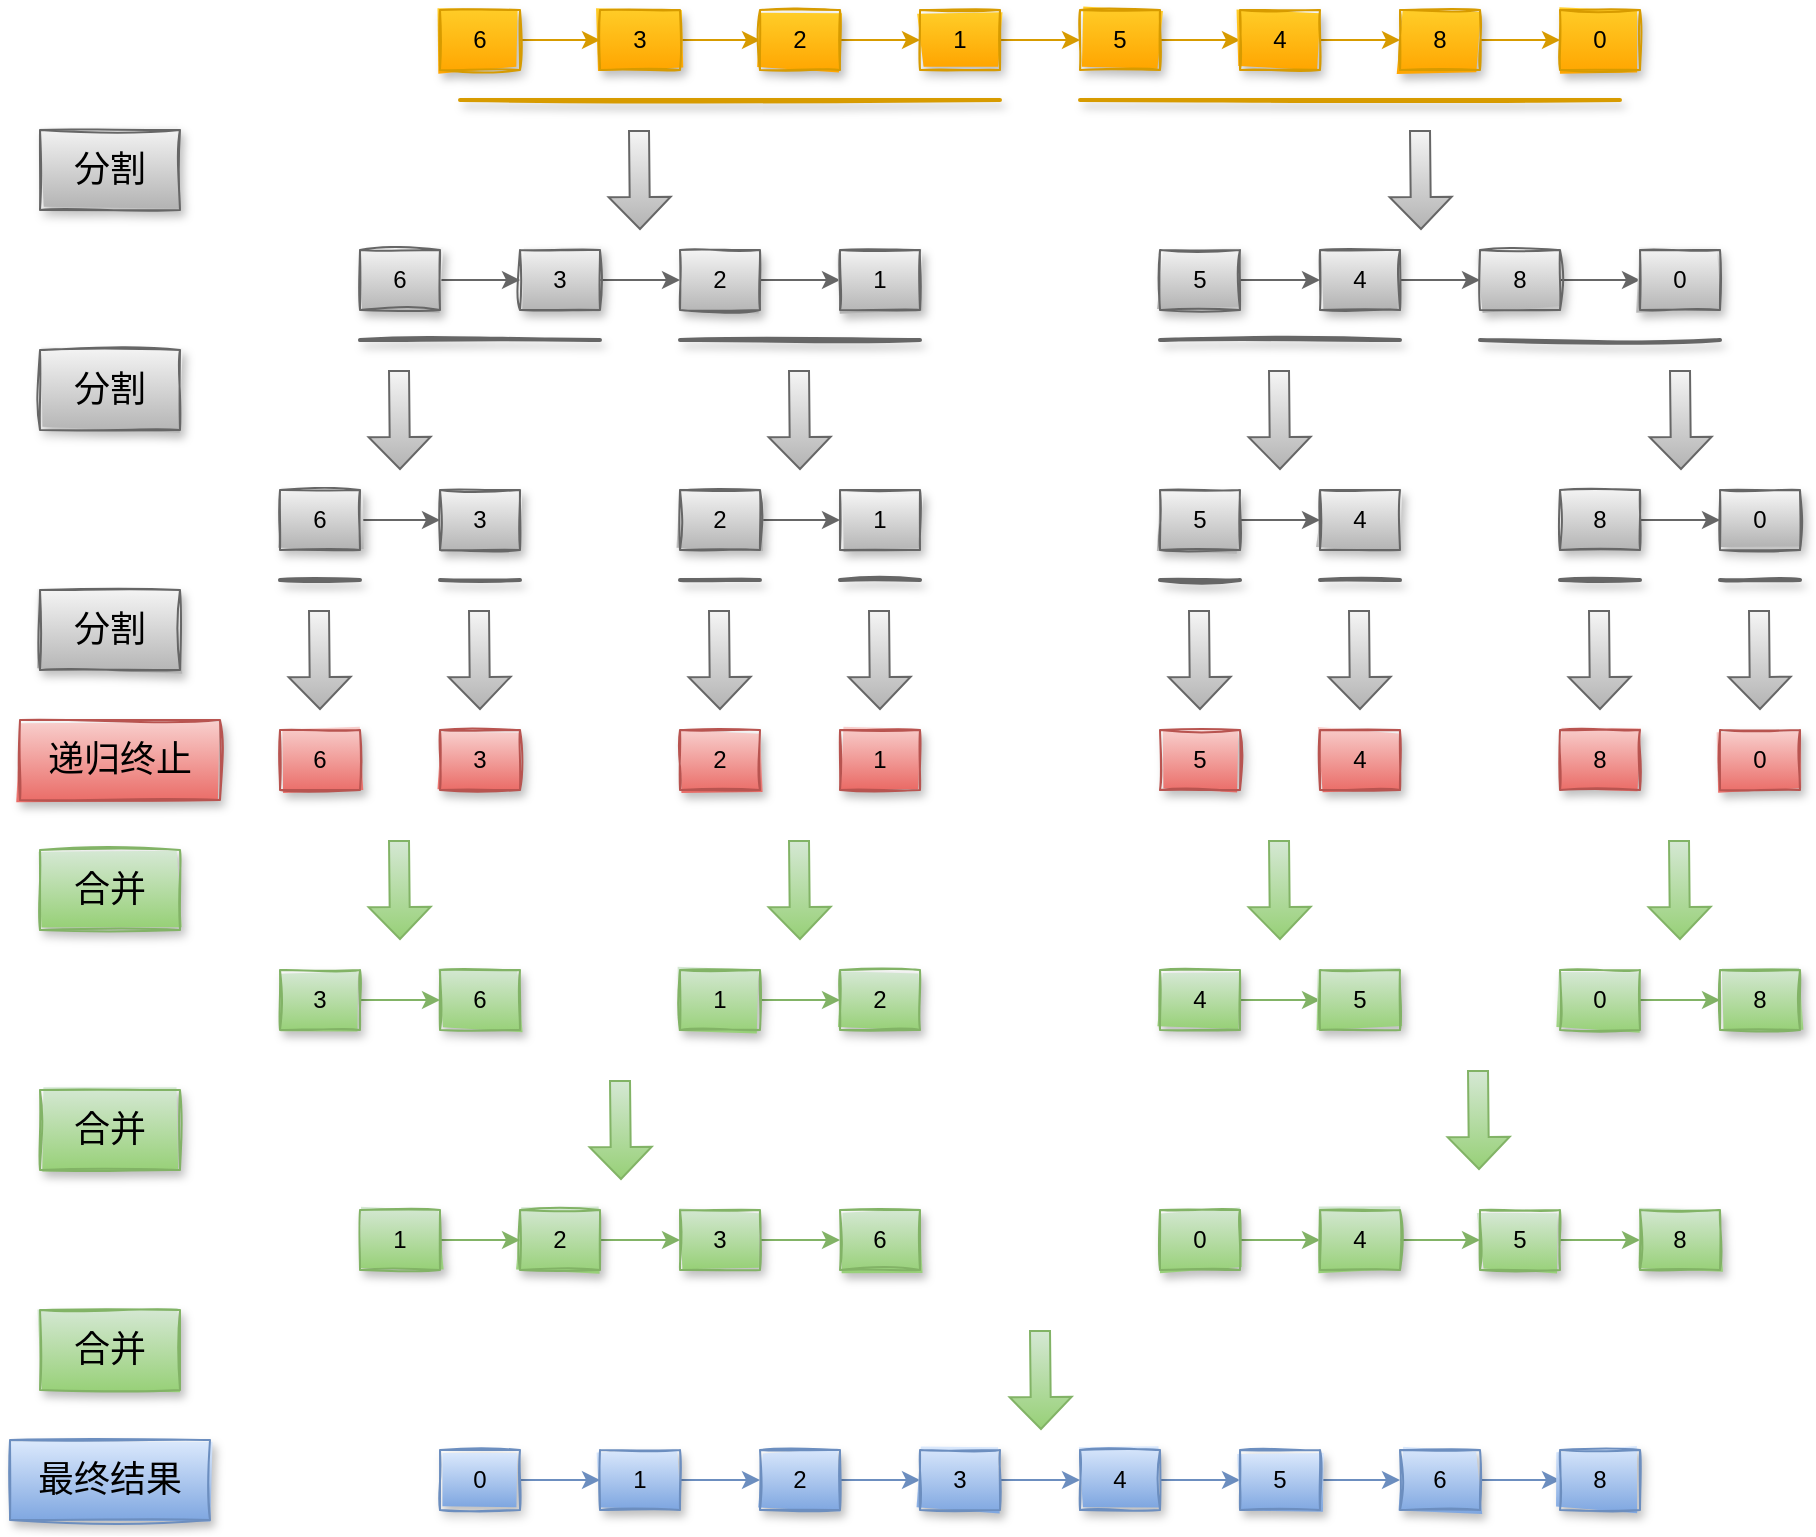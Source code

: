 <mxfile version="15.9.1" type="github">
  <diagram id="1ukmui94cVdeeKyJZYyh" name="第 1 页">
    <mxGraphModel dx="1869" dy="557" grid="1" gridSize="10" guides="1" tooltips="1" connect="1" arrows="1" fold="1" page="1" pageScale="1" pageWidth="827" pageHeight="1169" math="0" shadow="0">
      <root>
        <mxCell id="0" />
        <mxCell id="1" parent="0" />
        <mxCell id="nsWa5MvO--46jtUWladC-15" value="" style="edgeStyle=orthogonalEdgeStyle;rounded=0;orthogonalLoop=1;jettySize=auto;html=1;fillColor=#ffcd28;gradientColor=#ffa500;strokeColor=#d79b00;" edge="1" parent="1" source="nsWa5MvO--46jtUWladC-13" target="nsWa5MvO--46jtUWladC-14">
          <mxGeometry relative="1" as="geometry" />
        </mxCell>
        <mxCell id="nsWa5MvO--46jtUWladC-13" value="3" style="rounded=0;whiteSpace=wrap;html=1;shadow=1;glass=0;sketch=1;fillColor=#ffcd28;gradientColor=#ffa500;strokeColor=#d79b00;" vertex="1" parent="1">
          <mxGeometry x="240" y="40" width="40" height="30" as="geometry" />
        </mxCell>
        <mxCell id="nsWa5MvO--46jtUWladC-17" value="" style="edgeStyle=orthogonalEdgeStyle;rounded=0;orthogonalLoop=1;jettySize=auto;html=1;fillColor=#ffcd28;gradientColor=#ffa500;strokeColor=#d79b00;" edge="1" parent="1" source="nsWa5MvO--46jtUWladC-14" target="nsWa5MvO--46jtUWladC-16">
          <mxGeometry relative="1" as="geometry" />
        </mxCell>
        <mxCell id="nsWa5MvO--46jtUWladC-14" value="2" style="rounded=0;whiteSpace=wrap;html=1;shadow=1;glass=0;sketch=1;fillColor=#ffcd28;gradientColor=#ffa500;strokeColor=#d79b00;" vertex="1" parent="1">
          <mxGeometry x="320" y="40" width="40" height="30" as="geometry" />
        </mxCell>
        <mxCell id="nsWa5MvO--46jtUWladC-19" value="" style="edgeStyle=orthogonalEdgeStyle;rounded=0;orthogonalLoop=1;jettySize=auto;html=1;fillColor=#ffcd28;gradientColor=#ffa500;strokeColor=#d79b00;" edge="1" parent="1" source="nsWa5MvO--46jtUWladC-16" target="nsWa5MvO--46jtUWladC-18">
          <mxGeometry relative="1" as="geometry" />
        </mxCell>
        <mxCell id="nsWa5MvO--46jtUWladC-16" value="1" style="rounded=0;whiteSpace=wrap;html=1;shadow=1;glass=0;sketch=1;fillColor=#ffcd28;gradientColor=#ffa500;strokeColor=#d79b00;" vertex="1" parent="1">
          <mxGeometry x="400" y="40" width="40" height="30" as="geometry" />
        </mxCell>
        <mxCell id="nsWa5MvO--46jtUWladC-22" value="" style="edgeStyle=orthogonalEdgeStyle;rounded=0;orthogonalLoop=1;jettySize=auto;html=1;fillColor=#ffcd28;gradientColor=#ffa500;strokeColor=#d79b00;" edge="1" parent="1" source="nsWa5MvO--46jtUWladC-18" target="nsWa5MvO--46jtUWladC-21">
          <mxGeometry relative="1" as="geometry" />
        </mxCell>
        <mxCell id="nsWa5MvO--46jtUWladC-18" value="5" style="rounded=0;whiteSpace=wrap;html=1;shadow=1;glass=0;sketch=1;fillColor=#ffcd28;gradientColor=#ffa500;strokeColor=#d79b00;" vertex="1" parent="1">
          <mxGeometry x="480" y="40" width="40" height="30" as="geometry" />
        </mxCell>
        <mxCell id="nsWa5MvO--46jtUWladC-24" value="" style="edgeStyle=orthogonalEdgeStyle;rounded=0;orthogonalLoop=1;jettySize=auto;html=1;fillColor=#ffcd28;gradientColor=#ffa500;strokeColor=#d79b00;" edge="1" parent="1" source="nsWa5MvO--46jtUWladC-21" target="nsWa5MvO--46jtUWladC-23">
          <mxGeometry relative="1" as="geometry" />
        </mxCell>
        <mxCell id="nsWa5MvO--46jtUWladC-21" value="4" style="rounded=0;whiteSpace=wrap;html=1;shadow=1;glass=0;sketch=1;fillColor=#ffcd28;gradientColor=#ffa500;strokeColor=#d79b00;" vertex="1" parent="1">
          <mxGeometry x="560" y="40" width="40" height="30" as="geometry" />
        </mxCell>
        <mxCell id="nsWa5MvO--46jtUWladC-126" value="" style="edgeStyle=none;rounded=0;orthogonalLoop=1;jettySize=auto;html=1;fontSize=18;startArrow=none;startFill=0;fillColor=#ffcd28;gradientColor=#ffa500;strokeColor=#d79b00;" edge="1" parent="1" source="nsWa5MvO--46jtUWladC-23" target="nsWa5MvO--46jtUWladC-125">
          <mxGeometry relative="1" as="geometry" />
        </mxCell>
        <mxCell id="nsWa5MvO--46jtUWladC-23" value="8" style="rounded=0;whiteSpace=wrap;html=1;shadow=1;glass=0;sketch=1;fillColor=#ffcd28;gradientColor=#ffa500;strokeColor=#d79b00;" vertex="1" parent="1">
          <mxGeometry x="640" y="40" width="40" height="30" as="geometry" />
        </mxCell>
        <mxCell id="nsWa5MvO--46jtUWladC-25" value="" style="edgeStyle=orthogonalEdgeStyle;rounded=0;orthogonalLoop=1;jettySize=auto;html=1;fillColor=#f5f5f5;gradientColor=#b3b3b3;strokeColor=#666666;" edge="1" parent="1" source="nsWa5MvO--46jtUWladC-26" target="nsWa5MvO--46jtUWladC-28">
          <mxGeometry relative="1" as="geometry" />
        </mxCell>
        <mxCell id="nsWa5MvO--46jtUWladC-26" value="3" style="rounded=0;whiteSpace=wrap;html=1;shadow=1;glass=0;sketch=1;fillColor=#f5f5f5;gradientColor=#b3b3b3;strokeColor=#666666;" vertex="1" parent="1">
          <mxGeometry x="200" y="160" width="40" height="30" as="geometry" />
        </mxCell>
        <mxCell id="nsWa5MvO--46jtUWladC-27" value="" style="edgeStyle=orthogonalEdgeStyle;rounded=0;orthogonalLoop=1;jettySize=auto;html=1;fillColor=#f5f5f5;gradientColor=#b3b3b3;strokeColor=#666666;" edge="1" parent="1" source="nsWa5MvO--46jtUWladC-28" target="nsWa5MvO--46jtUWladC-29">
          <mxGeometry relative="1" as="geometry" />
        </mxCell>
        <mxCell id="nsWa5MvO--46jtUWladC-28" value="2" style="rounded=0;whiteSpace=wrap;html=1;shadow=1;glass=0;sketch=1;fillColor=#f5f5f5;gradientColor=#b3b3b3;strokeColor=#666666;" vertex="1" parent="1">
          <mxGeometry x="280" y="160" width="40" height="30" as="geometry" />
        </mxCell>
        <mxCell id="nsWa5MvO--46jtUWladC-29" value="1" style="rounded=0;whiteSpace=wrap;html=1;shadow=1;glass=0;sketch=1;fillColor=#f5f5f5;gradientColor=#b3b3b3;strokeColor=#666666;" vertex="1" parent="1">
          <mxGeometry x="360" y="160" width="40" height="30" as="geometry" />
        </mxCell>
        <mxCell id="nsWa5MvO--46jtUWladC-30" value="" style="edgeStyle=orthogonalEdgeStyle;rounded=0;orthogonalLoop=1;jettySize=auto;html=1;fillColor=#f5f5f5;gradientColor=#b3b3b3;strokeColor=#666666;" edge="1" parent="1" source="nsWa5MvO--46jtUWladC-31" target="nsWa5MvO--46jtUWladC-33">
          <mxGeometry relative="1" as="geometry" />
        </mxCell>
        <mxCell id="nsWa5MvO--46jtUWladC-31" value="5" style="rounded=0;whiteSpace=wrap;html=1;shadow=1;glass=0;sketch=1;fillColor=#f5f5f5;gradientColor=#b3b3b3;strokeColor=#666666;" vertex="1" parent="1">
          <mxGeometry x="520" y="160" width="40" height="30" as="geometry" />
        </mxCell>
        <mxCell id="nsWa5MvO--46jtUWladC-32" value="" style="edgeStyle=orthogonalEdgeStyle;rounded=0;orthogonalLoop=1;jettySize=auto;html=1;fillColor=#f5f5f5;gradientColor=#b3b3b3;strokeColor=#666666;" edge="1" parent="1" source="nsWa5MvO--46jtUWladC-33" target="nsWa5MvO--46jtUWladC-34">
          <mxGeometry relative="1" as="geometry" />
        </mxCell>
        <mxCell id="nsWa5MvO--46jtUWladC-33" value="4" style="rounded=0;whiteSpace=wrap;html=1;shadow=1;glass=0;sketch=1;fillColor=#f5f5f5;gradientColor=#b3b3b3;strokeColor=#666666;" vertex="1" parent="1">
          <mxGeometry x="600" y="160" width="40" height="30" as="geometry" />
        </mxCell>
        <mxCell id="nsWa5MvO--46jtUWladC-139" value="" style="edgeStyle=none;rounded=0;orthogonalLoop=1;jettySize=auto;html=1;fontSize=18;startArrow=none;startFill=0;fillColor=#f5f5f5;gradientColor=#b3b3b3;strokeColor=#666666;" edge="1" parent="1" source="nsWa5MvO--46jtUWladC-34" target="nsWa5MvO--46jtUWladC-138">
          <mxGeometry relative="1" as="geometry" />
        </mxCell>
        <mxCell id="nsWa5MvO--46jtUWladC-34" value="8" style="rounded=0;whiteSpace=wrap;html=1;shadow=1;glass=0;sketch=1;fillColor=#f5f5f5;gradientColor=#b3b3b3;strokeColor=#666666;" vertex="1" parent="1">
          <mxGeometry x="680" y="160" width="40" height="30" as="geometry" />
        </mxCell>
        <mxCell id="nsWa5MvO--46jtUWladC-36" value="" style="line;strokeWidth=2;html=1;rounded=0;shadow=1;glass=0;sketch=1;fillColor=#ffcd28;gradientColor=#ffa500;strokeColor=#d79b00;" vertex="1" parent="1">
          <mxGeometry x="170" y="80" width="270" height="10" as="geometry" />
        </mxCell>
        <mxCell id="nsWa5MvO--46jtUWladC-37" value="" style="line;strokeWidth=2;html=1;rounded=0;shadow=1;glass=0;sketch=1;fillColor=#ffcd28;gradientColor=#ffa500;strokeColor=#d79b00;" vertex="1" parent="1">
          <mxGeometry x="480" y="80" width="270" height="10" as="geometry" />
        </mxCell>
        <mxCell id="nsWa5MvO--46jtUWladC-40" value="" style="line;strokeWidth=2;html=1;rounded=0;shadow=1;glass=0;sketch=1;fillColor=#f5f5f5;gradientColor=#b3b3b3;strokeColor=#666666;" vertex="1" parent="1">
          <mxGeometry x="120" y="200" width="120" height="10" as="geometry" />
        </mxCell>
        <mxCell id="nsWa5MvO--46jtUWladC-43" value="" style="line;strokeWidth=2;html=1;rounded=0;shadow=1;glass=0;sketch=1;fillColor=#f5f5f5;gradientColor=#b3b3b3;strokeColor=#666666;" vertex="1" parent="1">
          <mxGeometry x="520" y="200" width="120" height="10" as="geometry" />
        </mxCell>
        <mxCell id="nsWa5MvO--46jtUWladC-112" value="&lt;font style=&quot;font-size: 18px&quot;&gt;分割&lt;/font&gt;" style="text;html=1;strokeColor=#666666;fillColor=#f5f5f5;align=center;verticalAlign=middle;whiteSpace=wrap;rounded=0;shadow=1;glass=0;sketch=1;gradientColor=#b3b3b3;" vertex="1" parent="1">
          <mxGeometry x="-40" y="100" width="70" height="40" as="geometry" />
        </mxCell>
        <mxCell id="nsWa5MvO--46jtUWladC-125" value="0" style="rounded=0;whiteSpace=wrap;html=1;shadow=1;glass=0;sketch=1;fillColor=#ffcd28;gradientColor=#ffa500;strokeColor=#d79b00;" vertex="1" parent="1">
          <mxGeometry x="720" y="40" width="40" height="30" as="geometry" />
        </mxCell>
        <mxCell id="nsWa5MvO--46jtUWladC-134" style="edgeStyle=none;rounded=0;orthogonalLoop=1;jettySize=auto;html=1;exitX=1;exitY=0.5;exitDx=0;exitDy=0;entryX=0;entryY=0.5;entryDx=0;entryDy=0;fontSize=18;startArrow=none;startFill=0;fillColor=#ffcd28;gradientColor=#ffa500;strokeColor=#d79b00;" edge="1" parent="1" source="nsWa5MvO--46jtUWladC-127" target="nsWa5MvO--46jtUWladC-13">
          <mxGeometry relative="1" as="geometry" />
        </mxCell>
        <mxCell id="nsWa5MvO--46jtUWladC-127" value="6" style="rounded=0;whiteSpace=wrap;html=1;shadow=1;glass=0;sketch=1;fillColor=#ffcd28;gradientColor=#ffa500;strokeColor=#d79b00;" vertex="1" parent="1">
          <mxGeometry x="160" y="40" width="40" height="30" as="geometry" />
        </mxCell>
        <mxCell id="nsWa5MvO--46jtUWladC-135" style="edgeStyle=none;rounded=0;orthogonalLoop=1;jettySize=auto;html=1;exitX=1;exitY=0.5;exitDx=0;exitDy=0;entryX=0;entryY=0.5;entryDx=0;entryDy=0;fontSize=18;startArrow=none;startFill=0;fillColor=#f5f5f5;gradientColor=#b3b3b3;strokeColor=#666666;" edge="1" parent="1" source="nsWa5MvO--46jtUWladC-131" target="nsWa5MvO--46jtUWladC-26">
          <mxGeometry relative="1" as="geometry" />
        </mxCell>
        <mxCell id="nsWa5MvO--46jtUWladC-131" value="6" style="rounded=0;whiteSpace=wrap;html=1;shadow=1;glass=0;sketch=1;fillColor=#f5f5f5;gradientColor=#b3b3b3;strokeColor=#666666;" vertex="1" parent="1">
          <mxGeometry x="120" y="160" width="40" height="30" as="geometry" />
        </mxCell>
        <mxCell id="nsWa5MvO--46jtUWladC-137" value="" style="line;strokeWidth=2;html=1;rounded=0;shadow=1;glass=0;sketch=1;fillColor=#f5f5f5;gradientColor=#b3b3b3;strokeColor=#666666;" vertex="1" parent="1">
          <mxGeometry x="280" y="200" width="120" height="10" as="geometry" />
        </mxCell>
        <mxCell id="nsWa5MvO--46jtUWladC-138" value="0" style="rounded=0;whiteSpace=wrap;html=1;shadow=1;glass=0;sketch=1;fillColor=#f5f5f5;gradientColor=#b3b3b3;strokeColor=#666666;" vertex="1" parent="1">
          <mxGeometry x="760" y="160" width="40" height="30" as="geometry" />
        </mxCell>
        <mxCell id="nsWa5MvO--46jtUWladC-140" value="" style="line;strokeWidth=2;html=1;rounded=0;shadow=1;glass=0;sketch=1;fillColor=#f5f5f5;gradientColor=#b3b3b3;strokeColor=#666666;" vertex="1" parent="1">
          <mxGeometry x="680" y="200" width="120" height="10" as="geometry" />
        </mxCell>
        <mxCell id="nsWa5MvO--46jtUWladC-141" value="3" style="rounded=0;whiteSpace=wrap;html=1;shadow=1;glass=0;sketch=1;fillColor=#f5f5f5;gradientColor=#b3b3b3;strokeColor=#666666;" vertex="1" parent="1">
          <mxGeometry x="160" y="280" width="40" height="30" as="geometry" />
        </mxCell>
        <mxCell id="nsWa5MvO--46jtUWladC-142" value="" style="line;strokeWidth=2;html=1;rounded=0;shadow=1;glass=0;sketch=1;fillColor=#f5f5f5;gradientColor=#b3b3b3;strokeColor=#666666;" vertex="1" parent="1">
          <mxGeometry x="80" y="320" width="40" height="10" as="geometry" />
        </mxCell>
        <mxCell id="nsWa5MvO--46jtUWladC-143" style="edgeStyle=none;rounded=0;orthogonalLoop=1;jettySize=auto;html=1;exitX=1;exitY=0.5;exitDx=0;exitDy=0;entryX=0;entryY=0.5;entryDx=0;entryDy=0;fontSize=18;startArrow=none;startFill=0;fillColor=#f5f5f5;gradientColor=#b3b3b3;strokeColor=#666666;" edge="1" parent="1" source="nsWa5MvO--46jtUWladC-144" target="nsWa5MvO--46jtUWladC-141">
          <mxGeometry relative="1" as="geometry" />
        </mxCell>
        <mxCell id="nsWa5MvO--46jtUWladC-144" value="6" style="rounded=0;whiteSpace=wrap;html=1;shadow=1;glass=0;sketch=1;fillColor=#f5f5f5;gradientColor=#b3b3b3;strokeColor=#666666;" vertex="1" parent="1">
          <mxGeometry x="80" y="280" width="40" height="30" as="geometry" />
        </mxCell>
        <mxCell id="nsWa5MvO--46jtUWladC-145" value="" style="edgeStyle=orthogonalEdgeStyle;rounded=0;orthogonalLoop=1;jettySize=auto;html=1;fillColor=#f5f5f5;gradientColor=#b3b3b3;strokeColor=#666666;" edge="1" parent="1" source="nsWa5MvO--46jtUWladC-146" target="nsWa5MvO--46jtUWladC-147">
          <mxGeometry relative="1" as="geometry" />
        </mxCell>
        <mxCell id="nsWa5MvO--46jtUWladC-146" value="2" style="rounded=0;whiteSpace=wrap;html=1;shadow=1;glass=0;sketch=1;fillColor=#f5f5f5;gradientColor=#b3b3b3;strokeColor=#666666;" vertex="1" parent="1">
          <mxGeometry x="280" y="280" width="40" height="30" as="geometry" />
        </mxCell>
        <mxCell id="nsWa5MvO--46jtUWladC-147" value="1" style="rounded=0;whiteSpace=wrap;html=1;shadow=1;glass=0;sketch=1;fillColor=#f5f5f5;gradientColor=#b3b3b3;strokeColor=#666666;" vertex="1" parent="1">
          <mxGeometry x="360" y="280" width="40" height="30" as="geometry" />
        </mxCell>
        <mxCell id="nsWa5MvO--46jtUWladC-149" value="" style="edgeStyle=none;rounded=0;orthogonalLoop=1;jettySize=auto;html=1;fontSize=18;startArrow=none;startFill=0;fillColor=#f5f5f5;gradientColor=#b3b3b3;strokeColor=#666666;" edge="1" parent="1" source="nsWa5MvO--46jtUWladC-150" target="nsWa5MvO--46jtUWladC-151">
          <mxGeometry relative="1" as="geometry" />
        </mxCell>
        <mxCell id="nsWa5MvO--46jtUWladC-150" value="8" style="rounded=0;whiteSpace=wrap;html=1;shadow=1;glass=0;sketch=1;fillColor=#f5f5f5;gradientColor=#b3b3b3;strokeColor=#666666;" vertex="1" parent="1">
          <mxGeometry x="720" y="280" width="40" height="30" as="geometry" />
        </mxCell>
        <mxCell id="nsWa5MvO--46jtUWladC-151" value="0" style="rounded=0;whiteSpace=wrap;html=1;shadow=1;glass=0;sketch=1;fillColor=#f5f5f5;gradientColor=#b3b3b3;strokeColor=#666666;" vertex="1" parent="1">
          <mxGeometry x="800" y="280" width="40" height="30" as="geometry" />
        </mxCell>
        <mxCell id="nsWa5MvO--46jtUWladC-153" value="" style="edgeStyle=orthogonalEdgeStyle;rounded=0;orthogonalLoop=1;jettySize=auto;html=1;fillColor=#f5f5f5;gradientColor=#b3b3b3;strokeColor=#666666;" edge="1" parent="1" source="nsWa5MvO--46jtUWladC-154" target="nsWa5MvO--46jtUWladC-155">
          <mxGeometry relative="1" as="geometry" />
        </mxCell>
        <mxCell id="nsWa5MvO--46jtUWladC-154" value="5" style="rounded=0;whiteSpace=wrap;html=1;shadow=1;glass=0;sketch=1;fillColor=#f5f5f5;gradientColor=#b3b3b3;strokeColor=#666666;" vertex="1" parent="1">
          <mxGeometry x="520" y="280" width="40" height="30" as="geometry" />
        </mxCell>
        <mxCell id="nsWa5MvO--46jtUWladC-155" value="4" style="rounded=0;whiteSpace=wrap;html=1;shadow=1;glass=0;sketch=1;fillColor=#f5f5f5;gradientColor=#b3b3b3;strokeColor=#666666;" vertex="1" parent="1">
          <mxGeometry x="600" y="280" width="40" height="30" as="geometry" />
        </mxCell>
        <mxCell id="nsWa5MvO--46jtUWladC-157" value="&lt;font style=&quot;font-size: 18px&quot;&gt;分割&lt;/font&gt;" style="text;html=1;strokeColor=#666666;fillColor=#f5f5f5;align=center;verticalAlign=middle;whiteSpace=wrap;rounded=0;shadow=1;glass=0;sketch=1;gradientColor=#b3b3b3;" vertex="1" parent="1">
          <mxGeometry x="-40" y="210" width="70" height="40" as="geometry" />
        </mxCell>
        <mxCell id="nsWa5MvO--46jtUWladC-162" value="" style="line;strokeWidth=2;html=1;rounded=0;shadow=1;glass=0;sketch=1;fillColor=#f5f5f5;gradientColor=#b3b3b3;strokeColor=#666666;" vertex="1" parent="1">
          <mxGeometry x="160" y="320" width="40" height="10" as="geometry" />
        </mxCell>
        <mxCell id="nsWa5MvO--46jtUWladC-163" value="" style="line;strokeWidth=2;html=1;rounded=0;shadow=1;glass=0;sketch=1;fillColor=#f5f5f5;gradientColor=#b3b3b3;strokeColor=#666666;" vertex="1" parent="1">
          <mxGeometry x="280" y="320" width="40" height="10" as="geometry" />
        </mxCell>
        <mxCell id="nsWa5MvO--46jtUWladC-164" value="" style="line;strokeWidth=2;html=1;rounded=0;shadow=1;glass=0;sketch=1;fillColor=#f5f5f5;gradientColor=#b3b3b3;strokeColor=#666666;" vertex="1" parent="1">
          <mxGeometry x="360" y="320" width="40" height="10" as="geometry" />
        </mxCell>
        <mxCell id="nsWa5MvO--46jtUWladC-165" value="" style="line;strokeWidth=2;html=1;rounded=0;shadow=1;glass=0;sketch=1;fillColor=#f5f5f5;gradientColor=#b3b3b3;strokeColor=#666666;" vertex="1" parent="1">
          <mxGeometry x="520" y="320" width="40" height="10" as="geometry" />
        </mxCell>
        <mxCell id="nsWa5MvO--46jtUWladC-167" value="" style="line;strokeWidth=2;html=1;rounded=0;shadow=1;glass=0;sketch=1;fillColor=#f5f5f5;gradientColor=#b3b3b3;strokeColor=#666666;" vertex="1" parent="1">
          <mxGeometry x="600" y="320" width="40" height="10" as="geometry" />
        </mxCell>
        <mxCell id="nsWa5MvO--46jtUWladC-168" value="" style="line;strokeWidth=2;html=1;rounded=0;shadow=1;glass=0;sketch=1;fillColor=#f5f5f5;gradientColor=#b3b3b3;strokeColor=#666666;" vertex="1" parent="1">
          <mxGeometry x="720" y="320" width="40" height="10" as="geometry" />
        </mxCell>
        <mxCell id="nsWa5MvO--46jtUWladC-169" value="" style="line;strokeWidth=2;html=1;rounded=0;shadow=1;glass=0;sketch=1;fillColor=#f5f5f5;gradientColor=#b3b3b3;strokeColor=#666666;" vertex="1" parent="1">
          <mxGeometry x="800" y="320" width="40" height="10" as="geometry" />
        </mxCell>
        <mxCell id="nsWa5MvO--46jtUWladC-170" value="3" style="rounded=0;whiteSpace=wrap;html=1;shadow=1;glass=0;sketch=1;fillColor=#f8cecc;gradientColor=#ea6b66;strokeColor=#b85450;" vertex="1" parent="1">
          <mxGeometry x="160" y="400" width="40" height="30" as="geometry" />
        </mxCell>
        <mxCell id="nsWa5MvO--46jtUWladC-173" value="6" style="rounded=0;whiteSpace=wrap;html=1;shadow=1;glass=0;sketch=1;fillColor=#f8cecc;gradientColor=#ea6b66;strokeColor=#b85450;" vertex="1" parent="1">
          <mxGeometry x="80" y="400" width="40" height="30" as="geometry" />
        </mxCell>
        <mxCell id="nsWa5MvO--46jtUWladC-175" value="2" style="rounded=0;whiteSpace=wrap;html=1;shadow=1;glass=0;sketch=1;fillColor=#f8cecc;gradientColor=#ea6b66;strokeColor=#b85450;" vertex="1" parent="1">
          <mxGeometry x="280" y="400" width="40" height="30" as="geometry" />
        </mxCell>
        <mxCell id="nsWa5MvO--46jtUWladC-176" value="1" style="rounded=0;whiteSpace=wrap;html=1;shadow=1;glass=0;sketch=1;fillColor=#f8cecc;gradientColor=#ea6b66;strokeColor=#b85450;" vertex="1" parent="1">
          <mxGeometry x="360" y="400" width="40" height="30" as="geometry" />
        </mxCell>
        <mxCell id="nsWa5MvO--46jtUWladC-178" value="8" style="rounded=0;whiteSpace=wrap;html=1;shadow=1;glass=0;sketch=1;fillColor=#f8cecc;gradientColor=#ea6b66;strokeColor=#b85450;" vertex="1" parent="1">
          <mxGeometry x="720" y="400" width="40" height="30" as="geometry" />
        </mxCell>
        <mxCell id="nsWa5MvO--46jtUWladC-179" value="0" style="rounded=0;whiteSpace=wrap;html=1;shadow=1;glass=0;sketch=1;fillColor=#f8cecc;gradientColor=#ea6b66;strokeColor=#b85450;" vertex="1" parent="1">
          <mxGeometry x="800" y="400" width="40" height="30" as="geometry" />
        </mxCell>
        <mxCell id="nsWa5MvO--46jtUWladC-181" value="5" style="rounded=0;whiteSpace=wrap;html=1;shadow=1;glass=0;sketch=1;fillColor=#f8cecc;gradientColor=#ea6b66;strokeColor=#b85450;" vertex="1" parent="1">
          <mxGeometry x="520" y="400" width="40" height="30" as="geometry" />
        </mxCell>
        <mxCell id="nsWa5MvO--46jtUWladC-182" value="4" style="rounded=0;whiteSpace=wrap;html=1;shadow=1;glass=0;sketch=1;fillColor=#f8cecc;gradientColor=#ea6b66;strokeColor=#b85450;" vertex="1" parent="1">
          <mxGeometry x="600" y="400" width="40" height="30" as="geometry" />
        </mxCell>
        <mxCell id="nsWa5MvO--46jtUWladC-190" value="6" style="rounded=0;whiteSpace=wrap;html=1;shadow=1;glass=0;sketch=1;fillColor=#d5e8d4;gradientColor=#97d077;strokeColor=#82b366;" vertex="1" parent="1">
          <mxGeometry x="160" y="520" width="40" height="30" as="geometry" />
        </mxCell>
        <mxCell id="nsWa5MvO--46jtUWladC-192" style="edgeStyle=none;rounded=0;orthogonalLoop=1;jettySize=auto;html=1;exitX=1;exitY=0.5;exitDx=0;exitDy=0;entryX=0;entryY=0.5;entryDx=0;entryDy=0;fontSize=18;startArrow=none;startFill=0;fillColor=#d5e8d4;gradientColor=#97d077;strokeColor=#82b366;" edge="1" parent="1" source="nsWa5MvO--46jtUWladC-193" target="nsWa5MvO--46jtUWladC-190">
          <mxGeometry relative="1" as="geometry" />
        </mxCell>
        <mxCell id="nsWa5MvO--46jtUWladC-193" value="3" style="rounded=0;whiteSpace=wrap;html=1;shadow=1;glass=0;sketch=1;fillColor=#d5e8d4;gradientColor=#97d077;strokeColor=#82b366;" vertex="1" parent="1">
          <mxGeometry x="80" y="520" width="40" height="30" as="geometry" />
        </mxCell>
        <mxCell id="nsWa5MvO--46jtUWladC-194" value="" style="edgeStyle=orthogonalEdgeStyle;rounded=0;orthogonalLoop=1;jettySize=auto;html=1;fillColor=#d5e8d4;gradientColor=#97d077;strokeColor=#82b366;" edge="1" parent="1" source="nsWa5MvO--46jtUWladC-195" target="nsWa5MvO--46jtUWladC-196">
          <mxGeometry relative="1" as="geometry" />
        </mxCell>
        <mxCell id="nsWa5MvO--46jtUWladC-195" value="1" style="rounded=0;whiteSpace=wrap;html=1;shadow=1;glass=0;sketch=1;fillColor=#d5e8d4;gradientColor=#97d077;strokeColor=#82b366;" vertex="1" parent="1">
          <mxGeometry x="280" y="520" width="40" height="30" as="geometry" />
        </mxCell>
        <mxCell id="nsWa5MvO--46jtUWladC-196" value="2" style="rounded=0;whiteSpace=wrap;html=1;shadow=1;glass=0;sketch=1;fillColor=#d5e8d4;gradientColor=#97d077;strokeColor=#82b366;" vertex="1" parent="1">
          <mxGeometry x="360" y="520" width="40" height="30" as="geometry" />
        </mxCell>
        <mxCell id="nsWa5MvO--46jtUWladC-197" value="" style="edgeStyle=none;rounded=0;orthogonalLoop=1;jettySize=auto;html=1;fontSize=18;startArrow=none;startFill=0;fillColor=#d5e8d4;gradientColor=#97d077;strokeColor=#82b366;" edge="1" parent="1" source="nsWa5MvO--46jtUWladC-198" target="nsWa5MvO--46jtUWladC-199">
          <mxGeometry relative="1" as="geometry" />
        </mxCell>
        <mxCell id="nsWa5MvO--46jtUWladC-198" value="0" style="rounded=0;whiteSpace=wrap;html=1;shadow=1;glass=0;sketch=1;fillColor=#d5e8d4;gradientColor=#97d077;strokeColor=#82b366;" vertex="1" parent="1">
          <mxGeometry x="720" y="520" width="40" height="30" as="geometry" />
        </mxCell>
        <mxCell id="nsWa5MvO--46jtUWladC-199" value="8" style="rounded=0;whiteSpace=wrap;html=1;shadow=1;glass=0;sketch=1;fillColor=#d5e8d4;gradientColor=#97d077;strokeColor=#82b366;" vertex="1" parent="1">
          <mxGeometry x="800" y="520" width="40" height="30" as="geometry" />
        </mxCell>
        <mxCell id="nsWa5MvO--46jtUWladC-200" value="" style="edgeStyle=orthogonalEdgeStyle;rounded=0;orthogonalLoop=1;jettySize=auto;html=1;fillColor=#d5e8d4;gradientColor=#97d077;strokeColor=#82b366;" edge="1" parent="1" source="nsWa5MvO--46jtUWladC-201" target="nsWa5MvO--46jtUWladC-202">
          <mxGeometry relative="1" as="geometry" />
        </mxCell>
        <mxCell id="nsWa5MvO--46jtUWladC-201" value="4" style="rounded=0;whiteSpace=wrap;html=1;shadow=1;glass=0;sketch=1;fillColor=#d5e8d4;gradientColor=#97d077;strokeColor=#82b366;" vertex="1" parent="1">
          <mxGeometry x="520" y="520" width="40" height="30" as="geometry" />
        </mxCell>
        <mxCell id="nsWa5MvO--46jtUWladC-202" value="5" style="rounded=0;whiteSpace=wrap;html=1;shadow=1;glass=0;sketch=1;fillColor=#d5e8d4;gradientColor=#97d077;strokeColor=#82b366;" vertex="1" parent="1">
          <mxGeometry x="600" y="520" width="40" height="30" as="geometry" />
        </mxCell>
        <mxCell id="nsWa5MvO--46jtUWladC-210" value="" style="edgeStyle=orthogonalEdgeStyle;rounded=0;orthogonalLoop=1;jettySize=auto;html=1;fillColor=#d5e8d4;gradientColor=#97d077;strokeColor=#82b366;" edge="1" parent="1" source="nsWa5MvO--46jtUWladC-211" target="nsWa5MvO--46jtUWladC-213">
          <mxGeometry relative="1" as="geometry" />
        </mxCell>
        <mxCell id="nsWa5MvO--46jtUWladC-211" value="2" style="rounded=0;whiteSpace=wrap;html=1;shadow=1;glass=0;sketch=1;fillColor=#d5e8d4;gradientColor=#97d077;strokeColor=#82b366;" vertex="1" parent="1">
          <mxGeometry x="200" y="640" width="40" height="30" as="geometry" />
        </mxCell>
        <mxCell id="nsWa5MvO--46jtUWladC-212" value="" style="edgeStyle=orthogonalEdgeStyle;rounded=0;orthogonalLoop=1;jettySize=auto;html=1;fillColor=#d5e8d4;gradientColor=#97d077;strokeColor=#82b366;" edge="1" parent="1" source="nsWa5MvO--46jtUWladC-213" target="nsWa5MvO--46jtUWladC-214">
          <mxGeometry relative="1" as="geometry" />
        </mxCell>
        <mxCell id="nsWa5MvO--46jtUWladC-213" value="3" style="rounded=0;whiteSpace=wrap;html=1;shadow=1;glass=0;sketch=1;fillColor=#d5e8d4;gradientColor=#97d077;strokeColor=#82b366;" vertex="1" parent="1">
          <mxGeometry x="280" y="640" width="40" height="30" as="geometry" />
        </mxCell>
        <mxCell id="nsWa5MvO--46jtUWladC-214" value="6" style="rounded=0;whiteSpace=wrap;html=1;shadow=1;glass=0;sketch=1;fillColor=#d5e8d4;gradientColor=#97d077;strokeColor=#82b366;" vertex="1" parent="1">
          <mxGeometry x="360" y="640" width="40" height="30" as="geometry" />
        </mxCell>
        <mxCell id="nsWa5MvO--46jtUWladC-215" value="" style="edgeStyle=orthogonalEdgeStyle;rounded=0;orthogonalLoop=1;jettySize=auto;html=1;fillColor=#d5e8d4;gradientColor=#97d077;strokeColor=#82b366;" edge="1" parent="1" source="nsWa5MvO--46jtUWladC-216" target="nsWa5MvO--46jtUWladC-218">
          <mxGeometry relative="1" as="geometry" />
        </mxCell>
        <mxCell id="nsWa5MvO--46jtUWladC-216" value="0" style="rounded=0;whiteSpace=wrap;html=1;shadow=1;glass=0;sketch=1;fillColor=#d5e8d4;gradientColor=#97d077;strokeColor=#82b366;" vertex="1" parent="1">
          <mxGeometry x="520" y="640" width="40" height="30" as="geometry" />
        </mxCell>
        <mxCell id="nsWa5MvO--46jtUWladC-217" value="" style="edgeStyle=orthogonalEdgeStyle;rounded=0;orthogonalLoop=1;jettySize=auto;html=1;fillColor=#d5e8d4;gradientColor=#97d077;strokeColor=#82b366;" edge="1" parent="1" source="nsWa5MvO--46jtUWladC-218" target="nsWa5MvO--46jtUWladC-220">
          <mxGeometry relative="1" as="geometry" />
        </mxCell>
        <mxCell id="nsWa5MvO--46jtUWladC-218" value="4" style="rounded=0;whiteSpace=wrap;html=1;shadow=1;glass=0;sketch=1;fillColor=#d5e8d4;gradientColor=#97d077;strokeColor=#82b366;" vertex="1" parent="1">
          <mxGeometry x="600" y="640" width="40" height="30" as="geometry" />
        </mxCell>
        <mxCell id="nsWa5MvO--46jtUWladC-219" value="" style="edgeStyle=none;rounded=0;orthogonalLoop=1;jettySize=auto;html=1;fontSize=18;startArrow=none;startFill=0;fillColor=#d5e8d4;gradientColor=#97d077;strokeColor=#82b366;" edge="1" parent="1" source="nsWa5MvO--46jtUWladC-220" target="nsWa5MvO--46jtUWladC-226">
          <mxGeometry relative="1" as="geometry" />
        </mxCell>
        <mxCell id="nsWa5MvO--46jtUWladC-220" value="5" style="rounded=0;whiteSpace=wrap;html=1;shadow=1;glass=0;sketch=1;fillColor=#d5e8d4;gradientColor=#97d077;strokeColor=#82b366;" vertex="1" parent="1">
          <mxGeometry x="680" y="640" width="40" height="30" as="geometry" />
        </mxCell>
        <mxCell id="nsWa5MvO--46jtUWladC-223" style="edgeStyle=none;rounded=0;orthogonalLoop=1;jettySize=auto;html=1;exitX=1;exitY=0.5;exitDx=0;exitDy=0;entryX=0;entryY=0.5;entryDx=0;entryDy=0;fontSize=18;startArrow=none;startFill=0;fillColor=#d5e8d4;gradientColor=#97d077;strokeColor=#82b366;" edge="1" parent="1" source="nsWa5MvO--46jtUWladC-224" target="nsWa5MvO--46jtUWladC-211">
          <mxGeometry relative="1" as="geometry" />
        </mxCell>
        <mxCell id="nsWa5MvO--46jtUWladC-224" value="1" style="rounded=0;whiteSpace=wrap;html=1;shadow=1;glass=0;sketch=1;fillColor=#d5e8d4;gradientColor=#97d077;strokeColor=#82b366;" vertex="1" parent="1">
          <mxGeometry x="120" y="640" width="40" height="30" as="geometry" />
        </mxCell>
        <mxCell id="nsWa5MvO--46jtUWladC-226" value="8" style="rounded=0;whiteSpace=wrap;html=1;shadow=1;glass=0;sketch=1;fillColor=#d5e8d4;gradientColor=#97d077;strokeColor=#82b366;" vertex="1" parent="1">
          <mxGeometry x="760" y="640" width="40" height="30" as="geometry" />
        </mxCell>
        <mxCell id="nsWa5MvO--46jtUWladC-228" value="&lt;font style=&quot;font-size: 18px&quot;&gt;分割&lt;/font&gt;" style="text;html=1;strokeColor=#666666;fillColor=#f5f5f5;align=center;verticalAlign=middle;whiteSpace=wrap;rounded=0;shadow=1;glass=0;sketch=1;gradientColor=#b3b3b3;" vertex="1" parent="1">
          <mxGeometry x="-40" y="330" width="70" height="40" as="geometry" />
        </mxCell>
        <mxCell id="nsWa5MvO--46jtUWladC-229" value="&lt;span style=&quot;font-size: 18px&quot;&gt;递归终止&lt;/span&gt;" style="text;html=1;strokeColor=#b85450;fillColor=#f8cecc;align=center;verticalAlign=middle;whiteSpace=wrap;rounded=0;shadow=1;glass=0;sketch=1;gradientColor=#ea6b66;" vertex="1" parent="1">
          <mxGeometry x="-50" y="395" width="100" height="40" as="geometry" />
        </mxCell>
        <mxCell id="nsWa5MvO--46jtUWladC-230" value="&lt;span style=&quot;font-size: 18px&quot;&gt;合并&lt;/span&gt;" style="text;html=1;strokeColor=#82b366;fillColor=#d5e8d4;align=center;verticalAlign=middle;whiteSpace=wrap;rounded=0;shadow=1;glass=0;sketch=1;gradientColor=#97d077;" vertex="1" parent="1">
          <mxGeometry x="-40" y="580" width="70" height="40" as="geometry" />
        </mxCell>
        <mxCell id="nsWa5MvO--46jtUWladC-231" value="&lt;span style=&quot;font-size: 18px&quot;&gt;合并&lt;/span&gt;" style="text;html=1;strokeColor=#82b366;fillColor=#d5e8d4;align=center;verticalAlign=middle;whiteSpace=wrap;rounded=0;shadow=1;glass=0;sketch=1;gradientColor=#97d077;" vertex="1" parent="1">
          <mxGeometry x="-40" y="460" width="70" height="40" as="geometry" />
        </mxCell>
        <mxCell id="nsWa5MvO--46jtUWladC-232" value="" style="edgeStyle=orthogonalEdgeStyle;rounded=0;orthogonalLoop=1;jettySize=auto;html=1;fillColor=#dae8fc;gradientColor=#7ea6e0;strokeColor=#6c8ebf;" edge="1" parent="1" source="nsWa5MvO--46jtUWladC-233" target="nsWa5MvO--46jtUWladC-235">
          <mxGeometry relative="1" as="geometry" />
        </mxCell>
        <mxCell id="nsWa5MvO--46jtUWladC-233" value="1" style="rounded=0;whiteSpace=wrap;html=1;shadow=1;glass=0;sketch=1;fillColor=#dae8fc;gradientColor=#7ea6e0;strokeColor=#6c8ebf;" vertex="1" parent="1">
          <mxGeometry x="240" y="760" width="40" height="30" as="geometry" />
        </mxCell>
        <mxCell id="nsWa5MvO--46jtUWladC-234" value="" style="edgeStyle=orthogonalEdgeStyle;rounded=0;orthogonalLoop=1;jettySize=auto;html=1;fillColor=#dae8fc;gradientColor=#7ea6e0;strokeColor=#6c8ebf;" edge="1" parent="1" source="nsWa5MvO--46jtUWladC-235" target="nsWa5MvO--46jtUWladC-237">
          <mxGeometry relative="1" as="geometry" />
        </mxCell>
        <mxCell id="nsWa5MvO--46jtUWladC-235" value="2" style="rounded=0;whiteSpace=wrap;html=1;shadow=1;glass=0;sketch=1;fillColor=#dae8fc;gradientColor=#7ea6e0;strokeColor=#6c8ebf;" vertex="1" parent="1">
          <mxGeometry x="320" y="760" width="40" height="30" as="geometry" />
        </mxCell>
        <mxCell id="nsWa5MvO--46jtUWladC-236" value="" style="edgeStyle=orthogonalEdgeStyle;rounded=0;orthogonalLoop=1;jettySize=auto;html=1;fillColor=#dae8fc;gradientColor=#7ea6e0;strokeColor=#6c8ebf;" edge="1" parent="1" source="nsWa5MvO--46jtUWladC-237" target="nsWa5MvO--46jtUWladC-239">
          <mxGeometry relative="1" as="geometry" />
        </mxCell>
        <mxCell id="nsWa5MvO--46jtUWladC-237" value="3" style="rounded=0;whiteSpace=wrap;html=1;shadow=1;glass=0;sketch=1;fillColor=#dae8fc;gradientColor=#7ea6e0;strokeColor=#6c8ebf;" vertex="1" parent="1">
          <mxGeometry x="400" y="760" width="40" height="30" as="geometry" />
        </mxCell>
        <mxCell id="nsWa5MvO--46jtUWladC-238" value="" style="edgeStyle=orthogonalEdgeStyle;rounded=0;orthogonalLoop=1;jettySize=auto;html=1;fillColor=#dae8fc;gradientColor=#7ea6e0;strokeColor=#6c8ebf;" edge="1" parent="1" source="nsWa5MvO--46jtUWladC-239" target="nsWa5MvO--46jtUWladC-241">
          <mxGeometry relative="1" as="geometry" />
        </mxCell>
        <mxCell id="nsWa5MvO--46jtUWladC-239" value="4" style="rounded=0;whiteSpace=wrap;html=1;shadow=1;glass=0;sketch=1;fillColor=#dae8fc;gradientColor=#7ea6e0;strokeColor=#6c8ebf;" vertex="1" parent="1">
          <mxGeometry x="480" y="760" width="40" height="30" as="geometry" />
        </mxCell>
        <mxCell id="nsWa5MvO--46jtUWladC-240" value="" style="edgeStyle=orthogonalEdgeStyle;rounded=0;orthogonalLoop=1;jettySize=auto;html=1;fillColor=#dae8fc;gradientColor=#7ea6e0;strokeColor=#6c8ebf;" edge="1" parent="1" source="nsWa5MvO--46jtUWladC-241" target="nsWa5MvO--46jtUWladC-243">
          <mxGeometry relative="1" as="geometry" />
        </mxCell>
        <mxCell id="nsWa5MvO--46jtUWladC-241" value="5" style="rounded=0;whiteSpace=wrap;html=1;shadow=1;glass=0;sketch=1;fillColor=#dae8fc;gradientColor=#7ea6e0;strokeColor=#6c8ebf;" vertex="1" parent="1">
          <mxGeometry x="560" y="760" width="40" height="30" as="geometry" />
        </mxCell>
        <mxCell id="nsWa5MvO--46jtUWladC-242" value="" style="edgeStyle=none;rounded=0;orthogonalLoop=1;jettySize=auto;html=1;fontSize=18;startArrow=none;startFill=0;fillColor=#dae8fc;gradientColor=#7ea6e0;strokeColor=#6c8ebf;" edge="1" parent="1" source="nsWa5MvO--46jtUWladC-243" target="nsWa5MvO--46jtUWladC-246">
          <mxGeometry relative="1" as="geometry" />
        </mxCell>
        <mxCell id="nsWa5MvO--46jtUWladC-243" value="6" style="rounded=0;whiteSpace=wrap;html=1;shadow=1;glass=0;sketch=1;fillColor=#dae8fc;gradientColor=#7ea6e0;strokeColor=#6c8ebf;" vertex="1" parent="1">
          <mxGeometry x="640" y="760" width="40" height="30" as="geometry" />
        </mxCell>
        <mxCell id="nsWa5MvO--46jtUWladC-246" value="8" style="rounded=0;whiteSpace=wrap;html=1;shadow=1;glass=0;sketch=1;fillColor=#dae8fc;gradientColor=#7ea6e0;strokeColor=#6c8ebf;" vertex="1" parent="1">
          <mxGeometry x="720" y="760" width="40" height="30" as="geometry" />
        </mxCell>
        <mxCell id="nsWa5MvO--46jtUWladC-247" style="edgeStyle=none;rounded=0;orthogonalLoop=1;jettySize=auto;html=1;exitX=1;exitY=0.5;exitDx=0;exitDy=0;entryX=0;entryY=0.5;entryDx=0;entryDy=0;fontSize=18;startArrow=none;startFill=0;fillColor=#dae8fc;gradientColor=#7ea6e0;strokeColor=#6c8ebf;" edge="1" parent="1" source="nsWa5MvO--46jtUWladC-248" target="nsWa5MvO--46jtUWladC-233">
          <mxGeometry relative="1" as="geometry" />
        </mxCell>
        <mxCell id="nsWa5MvO--46jtUWladC-248" value="0" style="rounded=0;whiteSpace=wrap;html=1;shadow=1;glass=0;sketch=1;fillColor=#dae8fc;gradientColor=#7ea6e0;strokeColor=#6c8ebf;" vertex="1" parent="1">
          <mxGeometry x="160" y="760" width="40" height="30" as="geometry" />
        </mxCell>
        <mxCell id="nsWa5MvO--46jtUWladC-249" value="&lt;span style=&quot;font-size: 18px&quot;&gt;合并&lt;/span&gt;" style="text;html=1;strokeColor=#82b366;fillColor=#d5e8d4;align=center;verticalAlign=middle;whiteSpace=wrap;rounded=0;shadow=1;glass=0;sketch=1;gradientColor=#97d077;" vertex="1" parent="1">
          <mxGeometry x="-40" y="690" width="70" height="40" as="geometry" />
        </mxCell>
        <mxCell id="nsWa5MvO--46jtUWladC-250" value="&lt;span style=&quot;font-size: 18px&quot;&gt;最终结果&lt;/span&gt;" style="text;html=1;strokeColor=#6c8ebf;fillColor=#dae8fc;align=center;verticalAlign=middle;whiteSpace=wrap;rounded=0;shadow=1;glass=0;sketch=1;gradientColor=#7ea6e0;" vertex="1" parent="1">
          <mxGeometry x="-55" y="755" width="100" height="40" as="geometry" />
        </mxCell>
        <mxCell id="nsWa5MvO--46jtUWladC-251" value="" style="shape=flexArrow;endArrow=classic;html=1;rounded=0;fontSize=18;width=10;endSize=5;fillColor=#f5f5f5;gradientColor=#b3b3b3;strokeColor=#666666;" edge="1" parent="1">
          <mxGeometry width="50" height="50" relative="1" as="geometry">
            <mxPoint x="259.5" y="100" as="sourcePoint" />
            <mxPoint x="260" y="150" as="targetPoint" />
          </mxGeometry>
        </mxCell>
        <mxCell id="nsWa5MvO--46jtUWladC-252" value="" style="shape=flexArrow;endArrow=classic;html=1;rounded=0;fontSize=18;width=10;endSize=5;fillColor=#f5f5f5;gradientColor=#b3b3b3;strokeColor=#666666;" edge="1" parent="1">
          <mxGeometry width="50" height="50" relative="1" as="geometry">
            <mxPoint x="650" y="100" as="sourcePoint" />
            <mxPoint x="650.5" y="150" as="targetPoint" />
          </mxGeometry>
        </mxCell>
        <mxCell id="nsWa5MvO--46jtUWladC-253" value="" style="shape=flexArrow;endArrow=classic;html=1;rounded=0;fontSize=18;width=10;endSize=5;fillColor=#f5f5f5;gradientColor=#b3b3b3;strokeColor=#666666;" edge="1" parent="1">
          <mxGeometry width="50" height="50" relative="1" as="geometry">
            <mxPoint x="139.5" y="220" as="sourcePoint" />
            <mxPoint x="140" y="270" as="targetPoint" />
          </mxGeometry>
        </mxCell>
        <mxCell id="nsWa5MvO--46jtUWladC-254" value="" style="shape=flexArrow;endArrow=classic;html=1;rounded=0;fontSize=18;width=10;endSize=5;fillColor=#f5f5f5;gradientColor=#b3b3b3;strokeColor=#666666;" edge="1" parent="1">
          <mxGeometry width="50" height="50" relative="1" as="geometry">
            <mxPoint x="339.5" y="220" as="sourcePoint" />
            <mxPoint x="340" y="270" as="targetPoint" />
          </mxGeometry>
        </mxCell>
        <mxCell id="nsWa5MvO--46jtUWladC-255" value="" style="shape=flexArrow;endArrow=classic;html=1;rounded=0;fontSize=18;width=10;endSize=5;fillColor=#f5f5f5;gradientColor=#b3b3b3;strokeColor=#666666;" edge="1" parent="1">
          <mxGeometry width="50" height="50" relative="1" as="geometry">
            <mxPoint x="579.5" y="220" as="sourcePoint" />
            <mxPoint x="580" y="270" as="targetPoint" />
          </mxGeometry>
        </mxCell>
        <mxCell id="nsWa5MvO--46jtUWladC-256" value="" style="shape=flexArrow;endArrow=classic;html=1;rounded=0;fontSize=18;width=10;endSize=5;fillColor=#f5f5f5;gradientColor=#b3b3b3;strokeColor=#666666;" edge="1" parent="1">
          <mxGeometry width="50" height="50" relative="1" as="geometry">
            <mxPoint x="780" y="220" as="sourcePoint" />
            <mxPoint x="780.5" y="270" as="targetPoint" />
          </mxGeometry>
        </mxCell>
        <mxCell id="nsWa5MvO--46jtUWladC-257" value="" style="shape=flexArrow;endArrow=classic;html=1;rounded=0;fontSize=18;width=10;endSize=5;fillColor=#d5e8d4;gradientColor=#97d077;strokeColor=#82b366;" edge="1" parent="1">
          <mxGeometry width="50" height="50" relative="1" as="geometry">
            <mxPoint x="139.5" y="455" as="sourcePoint" />
            <mxPoint x="140" y="505" as="targetPoint" />
          </mxGeometry>
        </mxCell>
        <mxCell id="nsWa5MvO--46jtUWladC-259" value="" style="shape=flexArrow;endArrow=classic;html=1;rounded=0;fontSize=18;width=10;endSize=5;fillColor=#f5f5f5;gradientColor=#b3b3b3;strokeColor=#666666;" edge="1" parent="1">
          <mxGeometry width="50" height="50" relative="1" as="geometry">
            <mxPoint x="99.5" y="340" as="sourcePoint" />
            <mxPoint x="100" y="390" as="targetPoint" />
          </mxGeometry>
        </mxCell>
        <mxCell id="nsWa5MvO--46jtUWladC-260" value="" style="shape=flexArrow;endArrow=classic;html=1;rounded=0;fontSize=18;width=10;endSize=5;fillColor=#f5f5f5;gradientColor=#b3b3b3;strokeColor=#666666;" edge="1" parent="1">
          <mxGeometry width="50" height="50" relative="1" as="geometry">
            <mxPoint x="179.5" y="340" as="sourcePoint" />
            <mxPoint x="180" y="390" as="targetPoint" />
          </mxGeometry>
        </mxCell>
        <mxCell id="nsWa5MvO--46jtUWladC-261" value="" style="shape=flexArrow;endArrow=classic;html=1;rounded=0;fontSize=18;width=10;endSize=5;fillColor=#f5f5f5;gradientColor=#b3b3b3;strokeColor=#666666;" edge="1" parent="1">
          <mxGeometry width="50" height="50" relative="1" as="geometry">
            <mxPoint x="299.5" y="340" as="sourcePoint" />
            <mxPoint x="300" y="390" as="targetPoint" />
          </mxGeometry>
        </mxCell>
        <mxCell id="nsWa5MvO--46jtUWladC-262" value="" style="shape=flexArrow;endArrow=classic;html=1;rounded=0;fontSize=18;width=10;endSize=5;fillColor=#f5f5f5;gradientColor=#b3b3b3;strokeColor=#666666;" edge="1" parent="1">
          <mxGeometry width="50" height="50" relative="1" as="geometry">
            <mxPoint x="379.5" y="340" as="sourcePoint" />
            <mxPoint x="380" y="390" as="targetPoint" />
          </mxGeometry>
        </mxCell>
        <mxCell id="nsWa5MvO--46jtUWladC-263" value="" style="shape=flexArrow;endArrow=classic;html=1;rounded=0;fontSize=18;width=10;endSize=5;fillColor=#f5f5f5;gradientColor=#b3b3b3;strokeColor=#666666;" edge="1" parent="1">
          <mxGeometry width="50" height="50" relative="1" as="geometry">
            <mxPoint x="539.5" y="340" as="sourcePoint" />
            <mxPoint x="540" y="390" as="targetPoint" />
          </mxGeometry>
        </mxCell>
        <mxCell id="nsWa5MvO--46jtUWladC-264" value="" style="shape=flexArrow;endArrow=classic;html=1;rounded=0;fontSize=18;width=10;endSize=5;fillColor=#f5f5f5;gradientColor=#b3b3b3;strokeColor=#666666;" edge="1" parent="1">
          <mxGeometry width="50" height="50" relative="1" as="geometry">
            <mxPoint x="619.5" y="340" as="sourcePoint" />
            <mxPoint x="620" y="390" as="targetPoint" />
          </mxGeometry>
        </mxCell>
        <mxCell id="nsWa5MvO--46jtUWladC-265" value="" style="shape=flexArrow;endArrow=classic;html=1;rounded=0;fontSize=18;width=10;endSize=5;fillColor=#f5f5f5;gradientColor=#b3b3b3;strokeColor=#666666;" edge="1" parent="1">
          <mxGeometry width="50" height="50" relative="1" as="geometry">
            <mxPoint x="739.5" y="340" as="sourcePoint" />
            <mxPoint x="740" y="390" as="targetPoint" />
          </mxGeometry>
        </mxCell>
        <mxCell id="nsWa5MvO--46jtUWladC-266" value="" style="shape=flexArrow;endArrow=classic;html=1;rounded=0;fontSize=18;width=10;endSize=5;fillColor=#f5f5f5;gradientColor=#b3b3b3;strokeColor=#666666;" edge="1" parent="1">
          <mxGeometry width="50" height="50" relative="1" as="geometry">
            <mxPoint x="819.5" y="340" as="sourcePoint" />
            <mxPoint x="820" y="390" as="targetPoint" />
          </mxGeometry>
        </mxCell>
        <mxCell id="nsWa5MvO--46jtUWladC-267" value="" style="shape=flexArrow;endArrow=classic;html=1;rounded=0;fontSize=18;width=10;endSize=5;fillColor=#d5e8d4;gradientColor=#97d077;strokeColor=#82b366;" edge="1" parent="1">
          <mxGeometry width="50" height="50" relative="1" as="geometry">
            <mxPoint x="339.5" y="455" as="sourcePoint" />
            <mxPoint x="340" y="505" as="targetPoint" />
          </mxGeometry>
        </mxCell>
        <mxCell id="nsWa5MvO--46jtUWladC-268" value="" style="shape=flexArrow;endArrow=classic;html=1;rounded=0;fontSize=18;width=10;endSize=5;fillColor=#d5e8d4;gradientColor=#97d077;strokeColor=#82b366;" edge="1" parent="1">
          <mxGeometry width="50" height="50" relative="1" as="geometry">
            <mxPoint x="579.5" y="455" as="sourcePoint" />
            <mxPoint x="580" y="505" as="targetPoint" />
          </mxGeometry>
        </mxCell>
        <mxCell id="nsWa5MvO--46jtUWladC-269" value="" style="shape=flexArrow;endArrow=classic;html=1;rounded=0;fontSize=18;width=10;endSize=5;fillColor=#d5e8d4;gradientColor=#97d077;strokeColor=#82b366;" edge="1" parent="1">
          <mxGeometry width="50" height="50" relative="1" as="geometry">
            <mxPoint x="779.5" y="455" as="sourcePoint" />
            <mxPoint x="780" y="505" as="targetPoint" />
          </mxGeometry>
        </mxCell>
        <mxCell id="nsWa5MvO--46jtUWladC-270" value="" style="shape=flexArrow;endArrow=classic;html=1;rounded=0;fontSize=18;width=10;endSize=5;fillColor=#d5e8d4;gradientColor=#97d077;strokeColor=#82b366;" edge="1" parent="1">
          <mxGeometry width="50" height="50" relative="1" as="geometry">
            <mxPoint x="250" y="575" as="sourcePoint" />
            <mxPoint x="250.5" y="625" as="targetPoint" />
          </mxGeometry>
        </mxCell>
        <mxCell id="nsWa5MvO--46jtUWladC-271" value="" style="shape=flexArrow;endArrow=classic;html=1;rounded=0;fontSize=18;width=10;endSize=5;fillColor=#d5e8d4;gradientColor=#97d077;strokeColor=#82b366;" edge="1" parent="1">
          <mxGeometry width="50" height="50" relative="1" as="geometry">
            <mxPoint x="679" y="570" as="sourcePoint" />
            <mxPoint x="679.5" y="620" as="targetPoint" />
          </mxGeometry>
        </mxCell>
        <mxCell id="nsWa5MvO--46jtUWladC-272" value="" style="shape=flexArrow;endArrow=classic;html=1;rounded=0;fontSize=18;width=10;endSize=5;fillColor=#d5e8d4;gradientColor=#97d077;strokeColor=#82b366;" edge="1" parent="1">
          <mxGeometry width="50" height="50" relative="1" as="geometry">
            <mxPoint x="460" y="700" as="sourcePoint" />
            <mxPoint x="460.5" y="750" as="targetPoint" />
          </mxGeometry>
        </mxCell>
      </root>
    </mxGraphModel>
  </diagram>
</mxfile>
